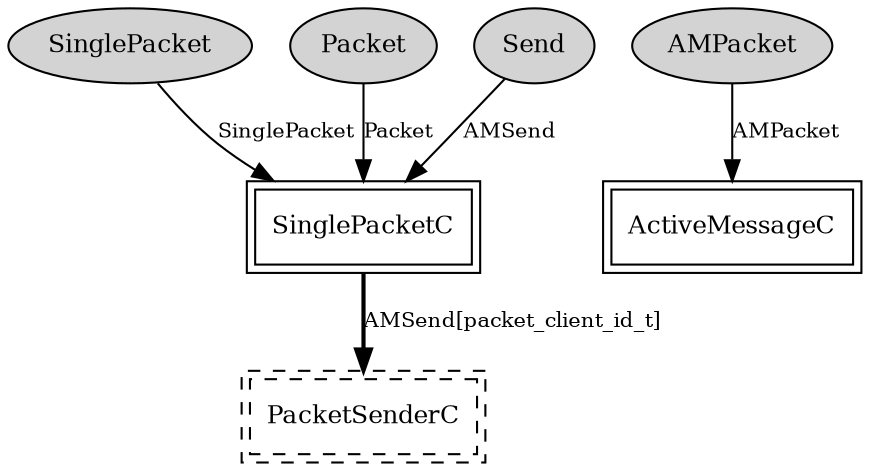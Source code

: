 digraph "SingleProcessorSenderC" {
  n0x7d92bbc0 [shape=ellipse, style=filled, label="SinglePacket", fontsize=12];
  "SinglePacketC" [fontsize=12, shape=box,peripheries=2, URL="SinglePacketC.html"];
  n0x7d92af00 [shape=ellipse, style=filled, label="Packet", fontsize=12];
  "SinglePacketC" [fontsize=12, shape=box,peripheries=2, URL="SinglePacketC.html"];
  n0x7d92b518 [shape=ellipse, style=filled, label="Send", fontsize=12];
  "SinglePacketC" [fontsize=12, shape=box,peripheries=2, URL="SinglePacketC.html"];
  n0x7d92a320 [shape=ellipse, style=filled, label="AMPacket", fontsize=12];
  "ActiveMessageC" [fontsize=12, shape=box,peripheries=2, URL="tos.lib.tossim.ActiveMessageC.html"];
  "SinglePacketC" [fontsize=12, shape=box,peripheries=2, URL="SinglePacketC.html"];
  "SingleProcessorSenderC.PacketSenderC" [fontsize=12, shape=box,peripheries=2, style=dashed, label="PacketSenderC", URL="PacketSenderC.html"];
  "n0x7d92bbc0" -> "SinglePacketC" [label="SinglePacket", URL="../ihtml/SinglePacket.html", fontsize=10];
  "n0x7d92af00" -> "SinglePacketC" [label="Packet", URL="../ihtml/tos.interfaces.Packet.html", fontsize=10];
  "n0x7d92b518" -> "SinglePacketC" [label="AMSend", URL="../ihtml/tos.interfaces.AMSend.html", fontsize=10];
  "n0x7d92a320" -> "ActiveMessageC" [label="AMPacket", URL="../ihtml/tos.interfaces.AMPacket.html", fontsize=10];
  "SinglePacketC" -> "SingleProcessorSenderC.PacketSenderC" [label="AMSend[packet_client_id_t]", style=bold, URL="../ihtml/tos.interfaces.AMSend.html", fontsize=10];
}
